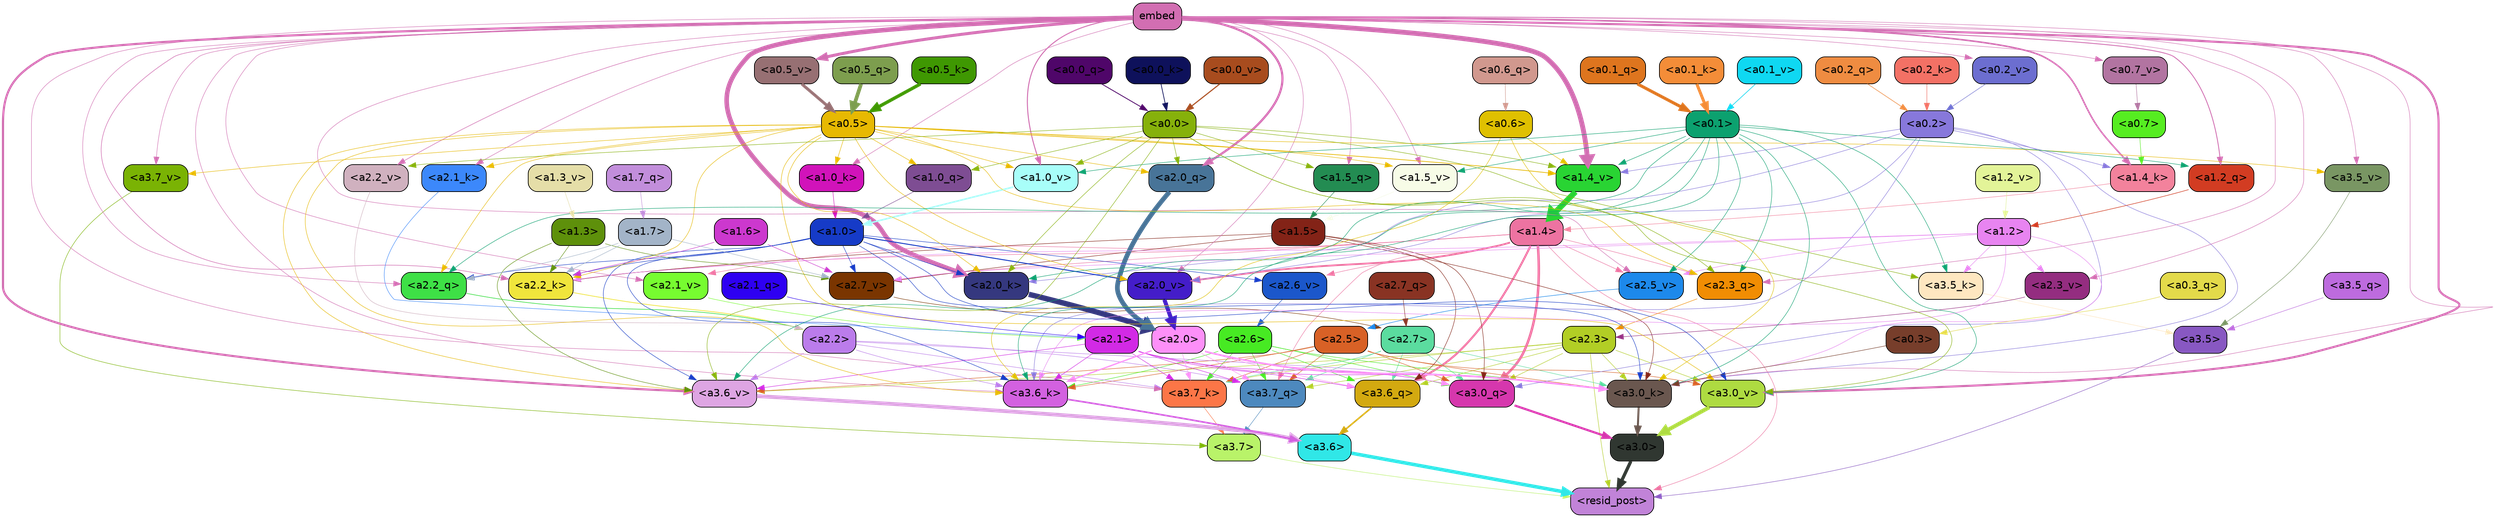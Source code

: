strict digraph "" {
	graph [bgcolor=transparent,
		layout=dot,
		overlap=false,
		splines=true
	];
	"<a3.7>"	[color=black,
		fillcolor="#b9f369",
		fontname=Helvetica,
		shape=box,
		style="filled, rounded"];
	"<resid_post>"	[color=black,
		fillcolor="#c183d8",
		fontname=Helvetica,
		shape=box,
		style="filled, rounded"];
	"<a3.7>" -> "<resid_post>"	[color="#b9f369",
		penwidth=0.6];
	"<a3.6>"	[color=black,
		fillcolor="#30e7e7",
		fontname=Helvetica,
		shape=box,
		style="filled, rounded"];
	"<a3.6>" -> "<resid_post>"	[color="#30e7e7",
		penwidth=4.646730065345764];
	"<a3.5>"	[color=black,
		fillcolor="#8858c2",
		fontname=Helvetica,
		shape=box,
		style="filled, rounded"];
	"<a3.5>" -> "<resid_post>"	[color="#8858c2",
		penwidth=0.6];
	"<a3.0>"	[color=black,
		fillcolor="#303731",
		fontname=Helvetica,
		shape=box,
		style="filled, rounded"];
	"<a3.0>" -> "<resid_post>"	[color="#303731",
		penwidth=4.323132634162903];
	"<a2.3>"	[color=black,
		fillcolor="#b2ce25",
		fontname=Helvetica,
		shape=box,
		style="filled, rounded"];
	"<a2.3>" -> "<resid_post>"	[color="#b2ce25",
		penwidth=0.6];
	"<a3.7_q>"	[color=black,
		fillcolor="#4d89be",
		fontname=Helvetica,
		shape=box,
		style="filled, rounded"];
	"<a2.3>" -> "<a3.7_q>"	[color="#b2ce25",
		penwidth=0.6];
	"<a3.6_q>"	[color=black,
		fillcolor="#d3a910",
		fontname=Helvetica,
		shape=box,
		style="filled, rounded"];
	"<a2.3>" -> "<a3.6_q>"	[color="#b2ce25",
		penwidth=0.6];
	"<a3.0_q>"	[color=black,
		fillcolor="#d637ad",
		fontname=Helvetica,
		shape=box,
		style="filled, rounded"];
	"<a2.3>" -> "<a3.0_q>"	[color="#b2ce25",
		penwidth=0.6];
	"<a3.7_k>"	[color=black,
		fillcolor="#fc7647",
		fontname=Helvetica,
		shape=box,
		style="filled, rounded"];
	"<a2.3>" -> "<a3.7_k>"	[color="#b2ce25",
		penwidth=0.6];
	"<a3.0_k>"	[color=black,
		fillcolor="#6a574f",
		fontname=Helvetica,
		shape=box,
		style="filled, rounded"];
	"<a2.3>" -> "<a3.0_k>"	[color="#b2ce25",
		penwidth=0.6];
	"<a3.6_v>"	[color=black,
		fillcolor="#dea5e3",
		fontname=Helvetica,
		shape=box,
		style="filled, rounded"];
	"<a2.3>" -> "<a3.6_v>"	[color="#b2ce25",
		penwidth=0.6];
	"<a3.0_v>"	[color=black,
		fillcolor="#aedb41",
		fontname=Helvetica,
		shape=box,
		style="filled, rounded"];
	"<a2.3>" -> "<a3.0_v>"	[color="#b2ce25",
		penwidth=0.6];
	"<a1.4>"	[color=black,
		fillcolor="#ed73a1",
		fontname=Helvetica,
		shape=box,
		style="filled, rounded"];
	"<a1.4>" -> "<resid_post>"	[color="#ed73a1",
		penwidth=0.6];
	"<a1.4>" -> "<a3.7_q>"	[color="#ed73a1",
		penwidth=0.6];
	"<a1.4>" -> "<a3.6_q>"	[color="#ed73a1",
		penwidth=2.700703263282776];
	"<a1.4>" -> "<a3.0_q>"	[color="#ed73a1",
		penwidth=3.34255850315094];
	"<a2.3_q>"	[color=black,
		fillcolor="#f18d03",
		fontname=Helvetica,
		shape=box,
		style="filled, rounded"];
	"<a1.4>" -> "<a2.3_q>"	[color="#ed73a1",
		penwidth=0.6];
	"<a2.2_k>"	[color=black,
		fillcolor="#f0e53c",
		fontname=Helvetica,
		shape=box,
		style="filled, rounded"];
	"<a1.4>" -> "<a2.2_k>"	[color="#ed73a1",
		penwidth=0.6];
	"<a2.7_v>"	[color=black,
		fillcolor="#7a3500",
		fontname=Helvetica,
		shape=box,
		style="filled, rounded"];
	"<a1.4>" -> "<a2.7_v>"	[color="#ed73a1",
		penwidth=0.6];
	"<a2.6_v>"	[color=black,
		fillcolor="#1b57cb",
		fontname=Helvetica,
		shape=box,
		style="filled, rounded"];
	"<a1.4>" -> "<a2.6_v>"	[color="#ed73a1",
		penwidth=0.6];
	"<a2.5_v>"	[color=black,
		fillcolor="#1d89eb",
		fontname=Helvetica,
		shape=box,
		style="filled, rounded"];
	"<a1.4>" -> "<a2.5_v>"	[color="#ed73a1",
		penwidth=0.6];
	"<a2.1_v>"	[color=black,
		fillcolor="#77fc30",
		fontname=Helvetica,
		shape=box,
		style="filled, rounded"];
	"<a1.4>" -> "<a2.1_v>"	[color="#ed73a1",
		penwidth=0.6];
	"<a2.0_v>"	[color=black,
		fillcolor="#441dc9",
		fontname=Helvetica,
		shape=box,
		style="filled, rounded"];
	"<a1.4>" -> "<a2.0_v>"	[color="#ed73a1",
		penwidth=2.387977123260498];
	"<a3.7_q>" -> "<a3.7>"	[color="#4d89be",
		penwidth=0.6];
	"<a3.6_q>" -> "<a3.6>"	[color="#d3a910",
		penwidth=2.03758105635643];
	"<a3.5_q>"	[color=black,
		fillcolor="#bd6bde",
		fontname=Helvetica,
		shape=box,
		style="filled, rounded"];
	"<a3.5_q>" -> "<a3.5>"	[color="#bd6bde",
		penwidth=0.6];
	"<a3.0_q>" -> "<a3.0>"	[color="#d637ad",
		penwidth=2.8638100624084473];
	"<a3.7_k>" -> "<a3.7>"	[color="#fc7647",
		penwidth=0.6];
	"<a3.6_k>"	[color=black,
		fillcolor="#d361e0",
		fontname=Helvetica,
		shape=box,
		style="filled, rounded"];
	"<a3.6_k>" -> "<a3.6>"	[color="#d361e0",
		penwidth=2.174198240041733];
	"<a3.5_k>"	[color=black,
		fillcolor="#fee7c0",
		fontname=Helvetica,
		shape=box,
		style="filled, rounded"];
	"<a3.5_k>" -> "<a3.5>"	[color="#fee7c0",
		penwidth=0.6];
	"<a3.0_k>" -> "<a3.0>"	[color="#6a574f",
		penwidth=2.6274144649505615];
	"<a3.7_v>"	[color=black,
		fillcolor="#7ab304",
		fontname=Helvetica,
		shape=box,
		style="filled, rounded"];
	"<a3.7_v>" -> "<a3.7>"	[color="#7ab304",
		penwidth=0.6];
	"<a3.6_v>" -> "<a3.6>"	[color="#dea5e3",
		penwidth=5.002329230308533];
	"<a3.5_v>"	[color=black,
		fillcolor="#799663",
		fontname=Helvetica,
		shape=box,
		style="filled, rounded"];
	"<a3.5_v>" -> "<a3.5>"	[color="#799663",
		penwidth=0.6];
	"<a3.0_v>" -> "<a3.0>"	[color="#aedb41",
		penwidth=5.188832879066467];
	"<a2.7>"	[color=black,
		fillcolor="#5bdc9f",
		fontname=Helvetica,
		shape=box,
		style="filled, rounded"];
	"<a2.7>" -> "<a3.7_q>"	[color="#5bdc9f",
		penwidth=0.6];
	"<a2.7>" -> "<a3.6_q>"	[color="#5bdc9f",
		penwidth=0.6];
	"<a2.7>" -> "<a3.0_q>"	[color="#5bdc9f",
		penwidth=0.6];
	"<a2.7>" -> "<a3.7_k>"	[color="#5bdc9f",
		penwidth=0.6];
	"<a2.7>" -> "<a3.0_k>"	[color="#5bdc9f",
		penwidth=0.6];
	"<a2.6>"	[color=black,
		fillcolor="#47ea23",
		fontname=Helvetica,
		shape=box,
		style="filled, rounded"];
	"<a2.6>" -> "<a3.7_q>"	[color="#47ea23",
		penwidth=0.6];
	"<a2.6>" -> "<a3.6_q>"	[color="#47ea23",
		penwidth=0.6];
	"<a2.6>" -> "<a3.0_q>"	[color="#47ea23",
		penwidth=0.6];
	"<a2.6>" -> "<a3.7_k>"	[color="#47ea23",
		penwidth=0.6];
	"<a2.6>" -> "<a3.6_k>"	[color="#47ea23",
		penwidth=0.6];
	"<a2.6>" -> "<a3.0_k>"	[color="#47ea23",
		penwidth=0.6];
	"<a2.5>"	[color=black,
		fillcolor="#d86126",
		fontname=Helvetica,
		shape=box,
		style="filled, rounded"];
	"<a2.5>" -> "<a3.7_q>"	[color="#d86126",
		penwidth=0.6];
	"<a2.5>" -> "<a3.0_q>"	[color="#d86126",
		penwidth=0.6];
	"<a2.5>" -> "<a3.7_k>"	[color="#d86126",
		penwidth=0.6];
	"<a2.5>" -> "<a3.6_k>"	[color="#d86126",
		penwidth=0.6];
	"<a2.5>" -> "<a3.0_k>"	[color="#d86126",
		penwidth=0.6];
	"<a2.5>" -> "<a3.6_v>"	[color="#d86126",
		penwidth=0.6];
	"<a2.5>" -> "<a3.0_v>"	[color="#d86126",
		penwidth=0.6];
	"<a2.2>"	[color=black,
		fillcolor="#bb7ceb",
		fontname=Helvetica,
		shape=box,
		style="filled, rounded"];
	"<a2.2>" -> "<a3.7_q>"	[color="#bb7ceb",
		penwidth=0.6];
	"<a2.2>" -> "<a3.7_k>"	[color="#bb7ceb",
		penwidth=0.6];
	"<a2.2>" -> "<a3.6_k>"	[color="#bb7ceb",
		penwidth=0.6];
	"<a2.2>" -> "<a3.0_k>"	[color="#bb7ceb",
		penwidth=0.6];
	"<a2.2>" -> "<a3.6_v>"	[color="#bb7ceb",
		penwidth=0.6];
	"<a2.1>"	[color=black,
		fillcolor="#d22ae5",
		fontname=Helvetica,
		shape=box,
		style="filled, rounded"];
	"<a2.1>" -> "<a3.7_q>"	[color="#d22ae5",
		penwidth=0.6];
	"<a2.1>" -> "<a3.6_q>"	[color="#d22ae5",
		penwidth=0.6];
	"<a2.1>" -> "<a3.0_q>"	[color="#d22ae5",
		penwidth=0.6];
	"<a2.1>" -> "<a3.7_k>"	[color="#d22ae5",
		penwidth=0.6];
	"<a2.1>" -> "<a3.6_k>"	[color="#d22ae5",
		penwidth=0.6];
	"<a2.1>" -> "<a3.0_k>"	[color="#d22ae5",
		penwidth=0.6];
	"<a2.1>" -> "<a3.6_v>"	[color="#d22ae5",
		penwidth=0.6];
	"<a2.0>"	[color=black,
		fillcolor="#fd8ff8",
		fontname=Helvetica,
		shape=box,
		style="filled, rounded"];
	"<a2.0>" -> "<a3.7_q>"	[color="#fd8ff8",
		penwidth=0.6];
	"<a2.0>" -> "<a3.6_q>"	[color="#fd8ff8",
		penwidth=0.6];
	"<a2.0>" -> "<a3.0_q>"	[color="#fd8ff8",
		penwidth=0.6];
	"<a2.0>" -> "<a3.7_k>"	[color="#fd8ff8",
		penwidth=0.6];
	"<a2.0>" -> "<a3.6_k>"	[color="#fd8ff8",
		penwidth=1.6454488784074783];
	"<a2.0>" -> "<a3.0_k>"	[color="#fd8ff8",
		penwidth=2.2218968719244003];
	"<a1.5>"	[color=black,
		fillcolor="#832317",
		fontname=Helvetica,
		shape=box,
		style="filled, rounded"];
	"<a1.5>" -> "<a3.6_q>"	[color="#832317",
		penwidth=0.6];
	"<a1.5>" -> "<a3.0_q>"	[color="#832317",
		penwidth=0.6];
	"<a1.5>" -> "<a3.0_k>"	[color="#832317",
		penwidth=0.6];
	"<a1.5>" -> "<a2.2_k>"	[color="#832317",
		penwidth=0.6];
	"<a1.5>" -> "<a2.7_v>"	[color="#832317",
		penwidth=0.6];
	"<a0.2>"	[color=black,
		fillcolor="#8778db",
		fontname=Helvetica,
		shape=box,
		style="filled, rounded"];
	"<a0.2>" -> "<a3.0_q>"	[color="#8778db",
		penwidth=0.6];
	"<a0.2>" -> "<a3.6_k>"	[color="#8778db",
		penwidth=0.6];
	"<a0.2>" -> "<a3.0_k>"	[color="#8778db",
		penwidth=0.6];
	"<a2.0_k>"	[color=black,
		fillcolor="#35387f",
		fontname=Helvetica,
		shape=box,
		style="filled, rounded"];
	"<a0.2>" -> "<a2.0_k>"	[color="#8778db",
		penwidth=0.6];
	"<a0.2>" -> "<a2.0_v>"	[color="#8778db",
		penwidth=0.6];
	"<a1.4_k>"	[color=black,
		fillcolor="#f3829c",
		fontname=Helvetica,
		shape=box,
		style="filled, rounded"];
	"<a0.2>" -> "<a1.4_k>"	[color="#8778db",
		penwidth=0.6];
	"<a1.4_v>"	[color=black,
		fillcolor="#29d433",
		fontname=Helvetica,
		shape=box,
		style="filled, rounded"];
	"<a0.2>" -> "<a1.4_v>"	[color="#8778db",
		penwidth=0.6];
	embed	[color=black,
		fillcolor="#d26eb2",
		fontname=Helvetica,
		shape=box,
		style="filled, rounded"];
	embed -> "<a3.7_k>"	[color="#d26eb2",
		penwidth=0.6];
	embed -> "<a3.6_k>"	[color="#d26eb2",
		penwidth=0.6];
	embed -> "<a3.0_k>"	[color="#d26eb2",
		penwidth=0.6];
	embed -> "<a3.7_v>"	[color="#d26eb2",
		penwidth=0.6];
	embed -> "<a3.6_v>"	[color="#d26eb2",
		penwidth=2.8301228284835815];
	embed -> "<a3.5_v>"	[color="#d26eb2",
		penwidth=0.6];
	embed -> "<a3.0_v>"	[color="#d26eb2",
		penwidth=2.7660785913467407];
	embed -> "<a2.3_q>"	[color="#d26eb2",
		penwidth=0.6];
	"<a2.2_q>"	[color=black,
		fillcolor="#3ee046",
		fontname=Helvetica,
		shape=box,
		style="filled, rounded"];
	embed -> "<a2.2_q>"	[color="#d26eb2",
		penwidth=0.6];
	"<a2.0_q>"	[color=black,
		fillcolor="#487498",
		fontname=Helvetica,
		shape=box,
		style="filled, rounded"];
	embed -> "<a2.0_q>"	[color="#d26eb2",
		penwidth=2.918822765350342];
	embed -> "<a2.2_k>"	[color="#d26eb2",
		penwidth=0.7099294662475586];
	"<a2.1_k>"	[color=black,
		fillcolor="#3c88fb",
		fontname=Helvetica,
		shape=box,
		style="filled, rounded"];
	embed -> "<a2.1_k>"	[color="#d26eb2",
		penwidth=0.6];
	embed -> "<a2.0_k>"	[color="#d26eb2",
		penwidth=6.075345039367676];
	embed -> "<a2.5_v>"	[color="#d26eb2",
		penwidth=0.6];
	"<a2.3_v>"	[color=black,
		fillcolor="#942d80",
		fontname=Helvetica,
		shape=box,
		style="filled, rounded"];
	embed -> "<a2.3_v>"	[color="#d26eb2",
		penwidth=0.6];
	"<a2.2_v>"	[color=black,
		fillcolor="#d0b1bf",
		fontname=Helvetica,
		shape=box,
		style="filled, rounded"];
	embed -> "<a2.2_v>"	[color="#d26eb2",
		penwidth=0.6909599304199219];
	embed -> "<a2.1_v>"	[color="#d26eb2",
		penwidth=0.6];
	embed -> "<a2.0_v>"	[color="#d26eb2",
		penwidth=0.6];
	"<a1.5_q>"	[color=black,
		fillcolor="#238c52",
		fontname=Helvetica,
		shape=box,
		style="filled, rounded"];
	embed -> "<a1.5_q>"	[color="#d26eb2",
		penwidth=0.6];
	"<a1.2_q>"	[color=black,
		fillcolor="#d23c22",
		fontname=Helvetica,
		shape=box,
		style="filled, rounded"];
	embed -> "<a1.2_q>"	[color="#d26eb2",
		penwidth=1.1075286865234375];
	embed -> "<a1.4_k>"	[color="#d26eb2",
		penwidth=2.043105125427246];
	"<a1.0_k>"	[color=black,
		fillcolor="#d113ba",
		fontname=Helvetica,
		shape=box,
		style="filled, rounded"];
	embed -> "<a1.0_k>"	[color="#d26eb2",
		penwidth=0.6];
	"<a1.5_v>"	[color=black,
		fillcolor="#f7fce7",
		fontname=Helvetica,
		shape=box,
		style="filled, rounded"];
	embed -> "<a1.5_v>"	[color="#d26eb2",
		penwidth=0.6];
	embed -> "<a1.4_v>"	[color="#d26eb2",
		penwidth=6.46385931968689];
	"<a1.0_v>"	[color=black,
		fillcolor="#a8fef9",
		fontname=Helvetica,
		shape=box,
		style="filled, rounded"];
	embed -> "<a1.0_v>"	[color="#d26eb2",
		penwidth=1.273291826248169];
	"<a0.7_v>"	[color=black,
		fillcolor="#b274a1",
		fontname=Helvetica,
		shape=box,
		style="filled, rounded"];
	embed -> "<a0.7_v>"	[color="#d26eb2",
		penwidth=0.6];
	"<a0.5_v>"	[color=black,
		fillcolor="#977073",
		fontname=Helvetica,
		shape=box,
		style="filled, rounded"];
	embed -> "<a0.5_v>"	[color="#d26eb2",
		penwidth=3.920696496963501];
	"<a0.2_v>"	[color=black,
		fillcolor="#6c6ed0",
		fontname=Helvetica,
		shape=box,
		style="filled, rounded"];
	embed -> "<a0.2_v>"	[color="#d26eb2",
		penwidth=0.6];
	"<a1.2>"	[color=black,
		fillcolor="#e884f1",
		fontname=Helvetica,
		shape=box,
		style="filled, rounded"];
	"<a1.2>" -> "<a3.6_k>"	[color="#e884f1",
		penwidth=0.6];
	"<a1.2>" -> "<a3.5_k>"	[color="#e884f1",
		penwidth=0.6];
	"<a1.2>" -> "<a3.0_k>"	[color="#e884f1",
		penwidth=0.6];
	"<a1.2>" -> "<a2.2_k>"	[color="#e884f1",
		penwidth=0.6];
	"<a1.2>" -> "<a2.7_v>"	[color="#e884f1",
		penwidth=0.6];
	"<a1.2>" -> "<a2.5_v>"	[color="#e884f1",
		penwidth=0.6];
	"<a1.2>" -> "<a2.3_v>"	[color="#e884f1",
		penwidth=0.6];
	"<a1.0>"	[color=black,
		fillcolor="#163bc7",
		fontname=Helvetica,
		shape=box,
		style="filled, rounded"];
	"<a1.0>" -> "<a3.6_k>"	[color="#163bc7",
		penwidth=0.6];
	"<a1.0>" -> "<a3.0_k>"	[color="#163bc7",
		penwidth=0.6];
	"<a1.0>" -> "<a3.6_v>"	[color="#163bc7",
		penwidth=0.6];
	"<a1.0>" -> "<a3.0_v>"	[color="#163bc7",
		penwidth=0.6];
	"<a1.0>" -> "<a2.2_q>"	[color="#163bc7",
		penwidth=0.6];
	"<a1.0>" -> "<a2.2_k>"	[color="#163bc7",
		penwidth=0.6];
	"<a1.0>" -> "<a2.0_k>"	[color="#163bc7",
		penwidth=0.6];
	"<a1.0>" -> "<a2.7_v>"	[color="#163bc7",
		penwidth=0.6];
	"<a1.0>" -> "<a2.6_v>"	[color="#163bc7",
		penwidth=0.6];
	"<a1.0>" -> "<a2.0_v>"	[color="#163bc7",
		penwidth=1.2435333728790283];
	"<a0.6>"	[color=black,
		fillcolor="#dfc001",
		fontname=Helvetica,
		shape=box,
		style="filled, rounded"];
	"<a0.6>" -> "<a3.6_k>"	[color="#dfc001",
		penwidth=0.6];
	"<a0.6>" -> "<a3.0_k>"	[color="#dfc001",
		penwidth=0.6];
	"<a0.6>" -> "<a1.4_v>"	[color="#dfc001",
		penwidth=0.6];
	"<a0.5>"	[color=black,
		fillcolor="#e7b902",
		fontname=Helvetica,
		shape=box,
		style="filled, rounded"];
	"<a0.5>" -> "<a3.6_k>"	[color="#e7b902",
		penwidth=0.6];
	"<a0.5>" -> "<a3.7_v>"	[color="#e7b902",
		penwidth=0.6];
	"<a0.5>" -> "<a3.6_v>"	[color="#e7b902",
		penwidth=0.6];
	"<a0.5>" -> "<a3.5_v>"	[color="#e7b902",
		penwidth=0.6];
	"<a0.5>" -> "<a3.0_v>"	[color="#e7b902",
		penwidth=0.6124261617660522];
	"<a0.5>" -> "<a2.3_q>"	[color="#e7b902",
		penwidth=0.6];
	"<a0.5>" -> "<a2.2_q>"	[color="#e7b902",
		penwidth=0.6];
	"<a0.5>" -> "<a2.0_q>"	[color="#e7b902",
		penwidth=0.6];
	"<a0.5>" -> "<a2.2_k>"	[color="#e7b902",
		penwidth=0.6];
	"<a0.5>" -> "<a2.1_k>"	[color="#e7b902",
		penwidth=0.6];
	"<a0.5>" -> "<a2.0_k>"	[color="#e7b902",
		penwidth=0.6112704277038574];
	"<a0.5>" -> "<a2.0_v>"	[color="#e7b902",
		penwidth=0.6];
	"<a1.0_q>"	[color=black,
		fillcolor="#7e4d93",
		fontname=Helvetica,
		shape=box,
		style="filled, rounded"];
	"<a0.5>" -> "<a1.0_q>"	[color="#e7b902",
		penwidth=0.6];
	"<a0.5>" -> "<a1.0_k>"	[color="#e7b902",
		penwidth=0.6];
	"<a0.5>" -> "<a1.5_v>"	[color="#e7b902",
		penwidth=0.6];
	"<a0.5>" -> "<a1.4_v>"	[color="#e7b902",
		penwidth=0.9145197868347168];
	"<a0.5>" -> "<a1.0_v>"	[color="#e7b902",
		penwidth=0.6];
	"<a0.1>"	[color=black,
		fillcolor="#0ca16f",
		fontname=Helvetica,
		shape=box,
		style="filled, rounded"];
	"<a0.1>" -> "<a3.6_k>"	[color="#0ca16f",
		penwidth=0.6];
	"<a0.1>" -> "<a3.5_k>"	[color="#0ca16f",
		penwidth=0.6];
	"<a0.1>" -> "<a3.0_k>"	[color="#0ca16f",
		penwidth=0.6];
	"<a0.1>" -> "<a3.6_v>"	[color="#0ca16f",
		penwidth=0.6];
	"<a0.1>" -> "<a3.0_v>"	[color="#0ca16f",
		penwidth=0.6];
	"<a0.1>" -> "<a2.3_q>"	[color="#0ca16f",
		penwidth=0.6];
	"<a0.1>" -> "<a2.2_q>"	[color="#0ca16f",
		penwidth=0.6];
	"<a0.1>" -> "<a2.0_k>"	[color="#0ca16f",
		penwidth=0.6];
	"<a0.1>" -> "<a2.5_v>"	[color="#0ca16f",
		penwidth=0.6];
	"<a0.1>" -> "<a1.2_q>"	[color="#0ca16f",
		penwidth=0.6];
	"<a0.1>" -> "<a1.5_v>"	[color="#0ca16f",
		penwidth=0.6];
	"<a0.1>" -> "<a1.4_v>"	[color="#0ca16f",
		penwidth=0.6];
	"<a0.1>" -> "<a1.0_v>"	[color="#0ca16f",
		penwidth=0.6];
	"<a0.0>"	[color=black,
		fillcolor="#86b10b",
		fontname=Helvetica,
		shape=box,
		style="filled, rounded"];
	"<a0.0>" -> "<a3.5_k>"	[color="#86b10b",
		penwidth=0.6];
	"<a0.0>" -> "<a3.6_v>"	[color="#86b10b",
		penwidth=0.6];
	"<a0.0>" -> "<a3.0_v>"	[color="#86b10b",
		penwidth=0.6];
	"<a0.0>" -> "<a2.3_q>"	[color="#86b10b",
		penwidth=0.6];
	"<a0.0>" -> "<a2.0_q>"	[color="#86b10b",
		penwidth=0.6];
	"<a0.0>" -> "<a2.0_k>"	[color="#86b10b",
		penwidth=0.6];
	"<a0.0>" -> "<a2.2_v>"	[color="#86b10b",
		penwidth=0.6];
	"<a0.0>" -> "<a1.5_q>"	[color="#86b10b",
		penwidth=0.6];
	"<a0.0>" -> "<a1.0_q>"	[color="#86b10b",
		penwidth=0.6];
	"<a0.0>" -> "<a1.4_v>"	[color="#86b10b",
		penwidth=0.6];
	"<a0.0>" -> "<a1.0_v>"	[color="#86b10b",
		penwidth=0.6];
	"<a0.3>"	[color=black,
		fillcolor="#773e2b",
		fontname=Helvetica,
		shape=box,
		style="filled, rounded"];
	"<a0.3>" -> "<a3.0_k>"	[color="#773e2b",
		penwidth=0.6];
	"<a1.3>"	[color=black,
		fillcolor="#5e900b",
		fontname=Helvetica,
		shape=box,
		style="filled, rounded"];
	"<a1.3>" -> "<a3.6_v>"	[color="#5e900b",
		penwidth=0.6];
	"<a1.3>" -> "<a2.2_k>"	[color="#5e900b",
		penwidth=0.6];
	"<a1.3>" -> "<a2.7_v>"	[color="#5e900b",
		penwidth=0.6];
	"<a2.7_q>"	[color=black,
		fillcolor="#893323",
		fontname=Helvetica,
		shape=box,
		style="filled, rounded"];
	"<a2.7_q>" -> "<a2.7>"	[color="#893323",
		penwidth=0.6];
	"<a2.3_q>" -> "<a2.3>"	[color="#f18d03",
		penwidth=0.6];
	"<a2.2_q>" -> "<a2.2>"	[color="#3ee046",
		penwidth=0.8114519119262695];
	"<a2.1_q>"	[color=black,
		fillcolor="#2e00f1",
		fontname=Helvetica,
		shape=box,
		style="filled, rounded"];
	"<a2.1_q>" -> "<a2.1>"	[color="#2e00f1",
		penwidth=0.6];
	"<a2.0_q>" -> "<a2.0>"	[color="#487498",
		penwidth=6.2323237657547];
	"<a2.2_k>" -> "<a2.2>"	[color="#f0e53c",
		penwidth=0.9331893920898438];
	"<a2.1_k>" -> "<a2.1>"	[color="#3c88fb",
		penwidth=0.6];
	"<a2.0_k>" -> "<a2.0>"	[color="#35387f",
		penwidth=7.158664226531982];
	"<a2.7_v>" -> "<a2.7>"	[color="#7a3500",
		penwidth=0.6];
	"<a2.6_v>" -> "<a2.6>"	[color="#1b57cb",
		penwidth=0.6];
	"<a2.5_v>" -> "<a2.5>"	[color="#1d89eb",
		penwidth=0.6657319068908691];
	"<a2.3_v>" -> "<a2.3>"	[color="#942d80",
		penwidth=0.6];
	"<a2.2_v>" -> "<a2.2>"	[color="#d0b1bf",
		penwidth=0.6];
	"<a2.1_v>" -> "<a2.1>"	[color="#77fc30",
		penwidth=0.6];
	"<a2.0_v>" -> "<a2.0>"	[color="#441dc9",
		penwidth=5.380099236965179];
	"<a1.7>"	[color=black,
		fillcolor="#a3b4c8",
		fontname=Helvetica,
		shape=box,
		style="filled, rounded"];
	"<a1.7>" -> "<a2.2_q>"	[color="#a3b4c8",
		penwidth=0.6];
	"<a1.7>" -> "<a2.2_k>"	[color="#a3b4c8",
		penwidth=0.6];
	"<a1.7>" -> "<a2.7_v>"	[color="#a3b4c8",
		penwidth=0.6];
	"<a1.6>"	[color=black,
		fillcolor="#cc38ce",
		fontname=Helvetica,
		shape=box,
		style="filled, rounded"];
	"<a1.6>" -> "<a2.2_k>"	[color="#cc38ce",
		penwidth=0.6];
	"<a1.6>" -> "<a2.7_v>"	[color="#cc38ce",
		penwidth=0.6];
	"<a1.7_q>"	[color=black,
		fillcolor="#c28edb",
		fontname=Helvetica,
		shape=box,
		style="filled, rounded"];
	"<a1.7_q>" -> "<a1.7>"	[color="#c28edb",
		penwidth=0.6];
	"<a1.5_q>" -> "<a1.5>"	[color="#238c52",
		penwidth=0.6];
	"<a1.2_q>" -> "<a1.2>"	[color="#d23c22",
		penwidth=0.6965713500976562];
	"<a1.0_q>" -> "<a1.0>"	[color="#7e4d93",
		penwidth=0.6];
	"<a1.4_k>" -> "<a1.4>"	[color="#f3829c",
		penwidth=0.6];
	"<a1.0_k>" -> "<a1.0>"	[color="#d113ba",
		penwidth=0.6];
	"<a1.5_v>" -> "<a1.5>"	[color="#f7fce7",
		penwidth=0.6];
	"<a1.4_v>" -> "<a1.4>"	[color="#29d433",
		penwidth=7.649995803833008];
	"<a1.3_v>"	[color=black,
		fillcolor="#e5dea8",
		fontname=Helvetica,
		shape=box,
		style="filled, rounded"];
	"<a1.3_v>" -> "<a1.3>"	[color="#e5dea8",
		penwidth=0.6];
	"<a1.2_v>"	[color=black,
		fillcolor="#e3f498",
		fontname=Helvetica,
		shape=box,
		style="filled, rounded"];
	"<a1.2_v>" -> "<a1.2>"	[color="#e3f498",
		penwidth=0.6];
	"<a1.0_v>" -> "<a1.0>"	[color="#a8fef9",
		penwidth=2.050852060317993];
	"<a0.7>"	[color=black,
		fillcolor="#56ed21",
		fontname=Helvetica,
		shape=box,
		style="filled, rounded"];
	"<a0.7>" -> "<a1.4_k>"	[color="#56ed21",
		penwidth=0.6];
	"<a0.6_q>"	[color=black,
		fillcolor="#d1988e",
		fontname=Helvetica,
		shape=box,
		style="filled, rounded"];
	"<a0.6_q>" -> "<a0.6>"	[color="#d1988e",
		penwidth=0.6];
	"<a0.5_q>"	[color=black,
		fillcolor="#7d9e4e",
		fontname=Helvetica,
		shape=box,
		style="filled, rounded"];
	"<a0.5_q>" -> "<a0.5>"	[color="#7d9e4e",
		penwidth=4.9415271282196045];
	"<a0.3_q>"	[color=black,
		fillcolor="#e3da4a",
		fontname=Helvetica,
		shape=box,
		style="filled, rounded"];
	"<a0.3_q>" -> "<a0.3>"	[color="#e3da4a",
		penwidth=0.6];
	"<a0.2_q>"	[color=black,
		fillcolor="#ef8c41",
		fontname=Helvetica,
		shape=box,
		style="filled, rounded"];
	"<a0.2_q>" -> "<a0.2>"	[color="#ef8c41",
		penwidth=0.7393593788146973];
	"<a0.1_q>"	[color=black,
		fillcolor="#de751e",
		fontname=Helvetica,
		shape=box,
		style="filled, rounded"];
	"<a0.1_q>" -> "<a0.1>"	[color="#de751e",
		penwidth=4.0437469482421875];
	"<a0.0_q>"	[color=black,
		fillcolor="#4f0669",
		fontname=Helvetica,
		shape=box,
		style="filled, rounded"];
	"<a0.0_q>" -> "<a0.0>"	[color="#4f0669",
		penwidth=1.0526800155639648];
	"<a0.5_k>"	[color=black,
		fillcolor="#3f9802",
		fontname=Helvetica,
		shape=box,
		style="filled, rounded"];
	"<a0.5_k>" -> "<a0.5>"	[color="#3f9802",
		penwidth=4.382697105407715];
	"<a0.2_k>"	[color=black,
		fillcolor="#f37165",
		fontname=Helvetica,
		shape=box,
		style="filled, rounded"];
	"<a0.2_k>" -> "<a0.2>"	[color="#f37165",
		penwidth=0.6394491195678711];
	"<a0.1_k>"	[color=black,
		fillcolor="#f48d38",
		fontname=Helvetica,
		shape=box,
		style="filled, rounded"];
	"<a0.1_k>" -> "<a0.1>"	[color="#f48d38",
		penwidth=3.9428932666778564];
	"<a0.0_k>"	[color=black,
		fillcolor="#0e115b",
		fontname=Helvetica,
		shape=box,
		style="filled, rounded"];
	"<a0.0_k>" -> "<a0.0>"	[color="#0e115b",
		penwidth=0.9280776977539062];
	"<a0.7_v>" -> "<a0.7>"	[color="#b274a1",
		penwidth=0.6];
	"<a0.5_v>" -> "<a0.5>"	[color="#977073",
		penwidth=3.8846328258514404];
	"<a0.2_v>" -> "<a0.2>"	[color="#6c6ed0",
		penwidth=0.6];
	"<a0.1_v>"	[color=black,
		fillcolor="#0fd8f2",
		fontname=Helvetica,
		shape=box,
		style="filled, rounded"];
	"<a0.1_v>" -> "<a0.1>"	[color="#0fd8f2",
		penwidth=0.8284716606140137];
	"<a0.0_v>"	[color=black,
		fillcolor="#a84c1e",
		fontname=Helvetica,
		shape=box,
		style="filled, rounded"];
	"<a0.0_v>" -> "<a0.0>"	[color="#a84c1e",
		penwidth=1.44976806640625];
}

